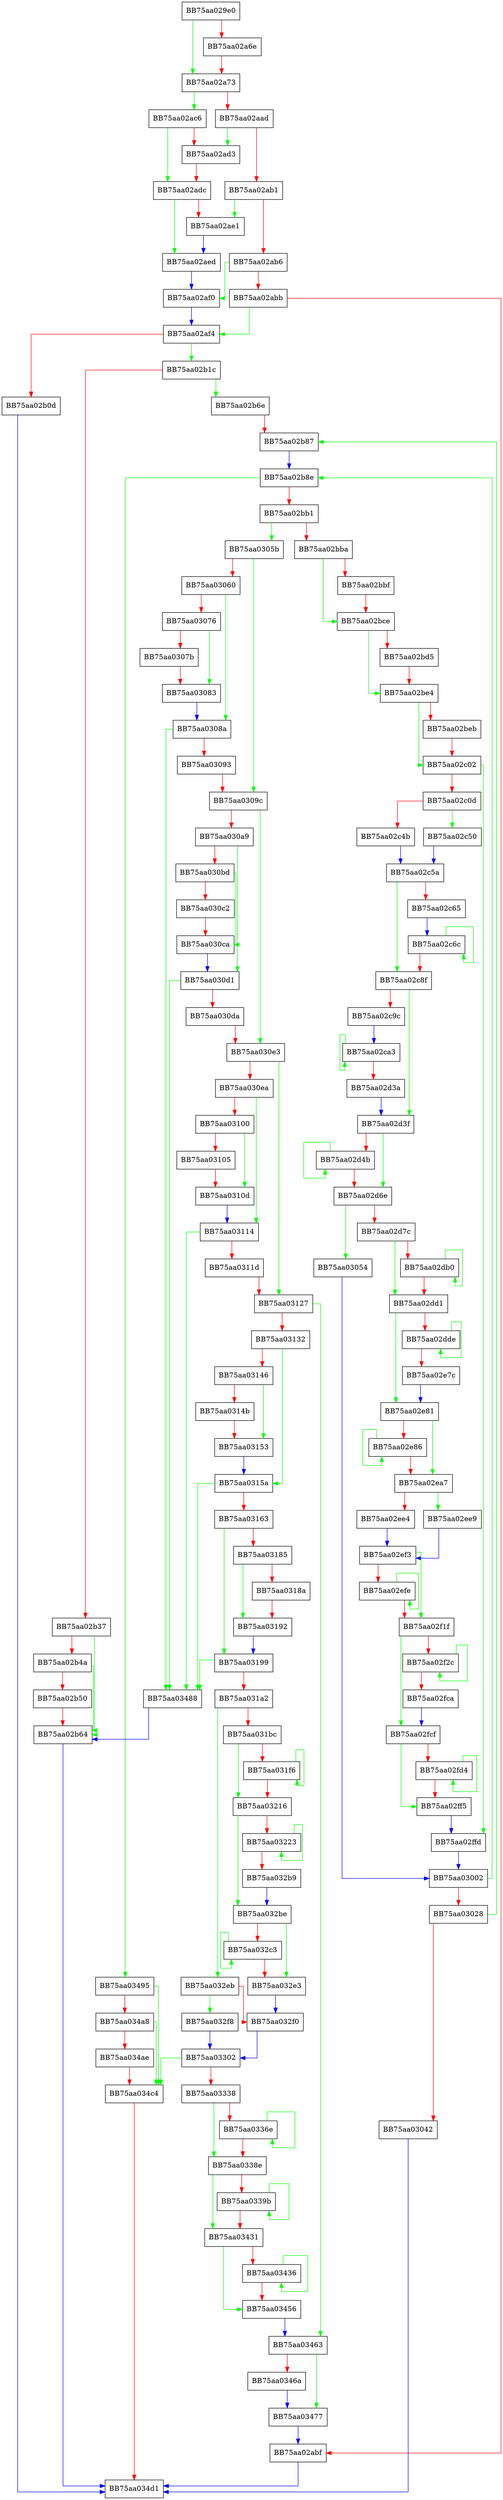 digraph Parse {
  node [shape="box"];
  graph [splines=ortho];
  BB75aa029e0 -> BB75aa02a73 [color="green"];
  BB75aa029e0 -> BB75aa02a6e [color="red"];
  BB75aa02a6e -> BB75aa02a73 [color="red"];
  BB75aa02a73 -> BB75aa02ac6 [color="green"];
  BB75aa02a73 -> BB75aa02aad [color="red"];
  BB75aa02aad -> BB75aa02ad3 [color="green"];
  BB75aa02aad -> BB75aa02ab1 [color="red"];
  BB75aa02ab1 -> BB75aa02ae1 [color="green"];
  BB75aa02ab1 -> BB75aa02ab6 [color="red"];
  BB75aa02ab6 -> BB75aa02af0 [color="green"];
  BB75aa02ab6 -> BB75aa02abb [color="red"];
  BB75aa02abb -> BB75aa02af4 [color="green"];
  BB75aa02abb -> BB75aa02abf [color="red"];
  BB75aa02abf -> BB75aa034d1 [color="blue"];
  BB75aa02ac6 -> BB75aa02adc [color="green"];
  BB75aa02ac6 -> BB75aa02ad3 [color="red"];
  BB75aa02ad3 -> BB75aa02adc [color="red"];
  BB75aa02adc -> BB75aa02aed [color="green"];
  BB75aa02adc -> BB75aa02ae1 [color="red"];
  BB75aa02ae1 -> BB75aa02aed [color="blue"];
  BB75aa02aed -> BB75aa02af0 [color="blue"];
  BB75aa02af0 -> BB75aa02af4 [color="blue"];
  BB75aa02af4 -> BB75aa02b1c [color="green"];
  BB75aa02af4 -> BB75aa02b0d [color="red"];
  BB75aa02b0d -> BB75aa034d1 [color="blue"];
  BB75aa02b1c -> BB75aa02b6e [color="green"];
  BB75aa02b1c -> BB75aa02b37 [color="red"];
  BB75aa02b37 -> BB75aa02b64 [color="green"];
  BB75aa02b37 -> BB75aa02b4a [color="red"];
  BB75aa02b4a -> BB75aa02b64 [color="green"];
  BB75aa02b4a -> BB75aa02b50 [color="red"];
  BB75aa02b50 -> BB75aa02b64 [color="red"];
  BB75aa02b64 -> BB75aa034d1 [color="blue"];
  BB75aa02b6e -> BB75aa02b87 [color="red"];
  BB75aa02b87 -> BB75aa02b8e [color="blue"];
  BB75aa02b8e -> BB75aa03495 [color="green"];
  BB75aa02b8e -> BB75aa02bb1 [color="red"];
  BB75aa02bb1 -> BB75aa0305b [color="green"];
  BB75aa02bb1 -> BB75aa02bba [color="red"];
  BB75aa02bba -> BB75aa02bce [color="green"];
  BB75aa02bba -> BB75aa02bbf [color="red"];
  BB75aa02bbf -> BB75aa02bce [color="red"];
  BB75aa02bce -> BB75aa02be4 [color="green"];
  BB75aa02bce -> BB75aa02bd5 [color="red"];
  BB75aa02bd5 -> BB75aa02be4 [color="red"];
  BB75aa02be4 -> BB75aa02c02 [color="green"];
  BB75aa02be4 -> BB75aa02beb [color="red"];
  BB75aa02beb -> BB75aa02c02 [color="red"];
  BB75aa02c02 -> BB75aa02ffd [color="green"];
  BB75aa02c02 -> BB75aa02c0d [color="red"];
  BB75aa02c0d -> BB75aa02c50 [color="green"];
  BB75aa02c0d -> BB75aa02c4b [color="red"];
  BB75aa02c4b -> BB75aa02c5a [color="blue"];
  BB75aa02c50 -> BB75aa02c5a [color="blue"];
  BB75aa02c5a -> BB75aa02c8f [color="green"];
  BB75aa02c5a -> BB75aa02c65 [color="red"];
  BB75aa02c65 -> BB75aa02c6c [color="blue"];
  BB75aa02c6c -> BB75aa02c6c [color="green"];
  BB75aa02c6c -> BB75aa02c8f [color="red"];
  BB75aa02c8f -> BB75aa02d3f [color="green"];
  BB75aa02c8f -> BB75aa02c9c [color="red"];
  BB75aa02c9c -> BB75aa02ca3 [color="blue"];
  BB75aa02ca3 -> BB75aa02ca3 [color="green"];
  BB75aa02ca3 -> BB75aa02d3a [color="red"];
  BB75aa02d3a -> BB75aa02d3f [color="blue"];
  BB75aa02d3f -> BB75aa02d6e [color="green"];
  BB75aa02d3f -> BB75aa02d4b [color="red"];
  BB75aa02d4b -> BB75aa02d4b [color="green"];
  BB75aa02d4b -> BB75aa02d6e [color="red"];
  BB75aa02d6e -> BB75aa03054 [color="green"];
  BB75aa02d6e -> BB75aa02d7c [color="red"];
  BB75aa02d7c -> BB75aa02dd1 [color="green"];
  BB75aa02d7c -> BB75aa02db0 [color="red"];
  BB75aa02db0 -> BB75aa02db0 [color="green"];
  BB75aa02db0 -> BB75aa02dd1 [color="red"];
  BB75aa02dd1 -> BB75aa02e81 [color="green"];
  BB75aa02dd1 -> BB75aa02dde [color="red"];
  BB75aa02dde -> BB75aa02dde [color="green"];
  BB75aa02dde -> BB75aa02e7c [color="red"];
  BB75aa02e7c -> BB75aa02e81 [color="blue"];
  BB75aa02e81 -> BB75aa02ea7 [color="green"];
  BB75aa02e81 -> BB75aa02e86 [color="red"];
  BB75aa02e86 -> BB75aa02e86 [color="green"];
  BB75aa02e86 -> BB75aa02ea7 [color="red"];
  BB75aa02ea7 -> BB75aa02ee9 [color="green"];
  BB75aa02ea7 -> BB75aa02ee4 [color="red"];
  BB75aa02ee4 -> BB75aa02ef3 [color="blue"];
  BB75aa02ee9 -> BB75aa02ef3 [color="blue"];
  BB75aa02ef3 -> BB75aa02f1f [color="green"];
  BB75aa02ef3 -> BB75aa02efe [color="red"];
  BB75aa02efe -> BB75aa02efe [color="green"];
  BB75aa02efe -> BB75aa02f1f [color="red"];
  BB75aa02f1f -> BB75aa02fcf [color="green"];
  BB75aa02f1f -> BB75aa02f2c [color="red"];
  BB75aa02f2c -> BB75aa02f2c [color="green"];
  BB75aa02f2c -> BB75aa02fca [color="red"];
  BB75aa02fca -> BB75aa02fcf [color="blue"];
  BB75aa02fcf -> BB75aa02ff5 [color="green"];
  BB75aa02fcf -> BB75aa02fd4 [color="red"];
  BB75aa02fd4 -> BB75aa02fd4 [color="green"];
  BB75aa02fd4 -> BB75aa02ff5 [color="red"];
  BB75aa02ff5 -> BB75aa02ffd [color="blue"];
  BB75aa02ffd -> BB75aa03002 [color="blue"];
  BB75aa03002 -> BB75aa02b8e [color="green"];
  BB75aa03002 -> BB75aa03028 [color="red"];
  BB75aa03028 -> BB75aa02b87 [color="green"];
  BB75aa03028 -> BB75aa03042 [color="red"];
  BB75aa03042 -> BB75aa034d1 [color="blue"];
  BB75aa03054 -> BB75aa03002 [color="blue"];
  BB75aa0305b -> BB75aa0309c [color="green"];
  BB75aa0305b -> BB75aa03060 [color="red"];
  BB75aa03060 -> BB75aa0308a [color="green"];
  BB75aa03060 -> BB75aa03076 [color="red"];
  BB75aa03076 -> BB75aa03083 [color="green"];
  BB75aa03076 -> BB75aa0307b [color="red"];
  BB75aa0307b -> BB75aa03083 [color="red"];
  BB75aa03083 -> BB75aa0308a [color="blue"];
  BB75aa0308a -> BB75aa03488 [color="green"];
  BB75aa0308a -> BB75aa03093 [color="red"];
  BB75aa03093 -> BB75aa0309c [color="red"];
  BB75aa0309c -> BB75aa030e3 [color="green"];
  BB75aa0309c -> BB75aa030a9 [color="red"];
  BB75aa030a9 -> BB75aa030d1 [color="green"];
  BB75aa030a9 -> BB75aa030bd [color="red"];
  BB75aa030bd -> BB75aa030ca [color="green"];
  BB75aa030bd -> BB75aa030c2 [color="red"];
  BB75aa030c2 -> BB75aa030ca [color="red"];
  BB75aa030ca -> BB75aa030d1 [color="blue"];
  BB75aa030d1 -> BB75aa03488 [color="green"];
  BB75aa030d1 -> BB75aa030da [color="red"];
  BB75aa030da -> BB75aa030e3 [color="red"];
  BB75aa030e3 -> BB75aa03127 [color="green"];
  BB75aa030e3 -> BB75aa030ea [color="red"];
  BB75aa030ea -> BB75aa03114 [color="green"];
  BB75aa030ea -> BB75aa03100 [color="red"];
  BB75aa03100 -> BB75aa0310d [color="green"];
  BB75aa03100 -> BB75aa03105 [color="red"];
  BB75aa03105 -> BB75aa0310d [color="red"];
  BB75aa0310d -> BB75aa03114 [color="blue"];
  BB75aa03114 -> BB75aa03488 [color="green"];
  BB75aa03114 -> BB75aa0311d [color="red"];
  BB75aa0311d -> BB75aa03127 [color="red"];
  BB75aa03127 -> BB75aa03463 [color="green"];
  BB75aa03127 -> BB75aa03132 [color="red"];
  BB75aa03132 -> BB75aa0315a [color="green"];
  BB75aa03132 -> BB75aa03146 [color="red"];
  BB75aa03146 -> BB75aa03153 [color="green"];
  BB75aa03146 -> BB75aa0314b [color="red"];
  BB75aa0314b -> BB75aa03153 [color="red"];
  BB75aa03153 -> BB75aa0315a [color="blue"];
  BB75aa0315a -> BB75aa03488 [color="green"];
  BB75aa0315a -> BB75aa03163 [color="red"];
  BB75aa03163 -> BB75aa03199 [color="green"];
  BB75aa03163 -> BB75aa03185 [color="red"];
  BB75aa03185 -> BB75aa03192 [color="green"];
  BB75aa03185 -> BB75aa0318a [color="red"];
  BB75aa0318a -> BB75aa03192 [color="red"];
  BB75aa03192 -> BB75aa03199 [color="blue"];
  BB75aa03199 -> BB75aa03488 [color="green"];
  BB75aa03199 -> BB75aa031a2 [color="red"];
  BB75aa031a2 -> BB75aa032eb [color="green"];
  BB75aa031a2 -> BB75aa031bc [color="red"];
  BB75aa031bc -> BB75aa03216 [color="green"];
  BB75aa031bc -> BB75aa031f6 [color="red"];
  BB75aa031f6 -> BB75aa031f6 [color="green"];
  BB75aa031f6 -> BB75aa03216 [color="red"];
  BB75aa03216 -> BB75aa032be [color="green"];
  BB75aa03216 -> BB75aa03223 [color="red"];
  BB75aa03223 -> BB75aa03223 [color="green"];
  BB75aa03223 -> BB75aa032b9 [color="red"];
  BB75aa032b9 -> BB75aa032be [color="blue"];
  BB75aa032be -> BB75aa032e3 [color="green"];
  BB75aa032be -> BB75aa032c3 [color="red"];
  BB75aa032c3 -> BB75aa032c3 [color="green"];
  BB75aa032c3 -> BB75aa032e3 [color="red"];
  BB75aa032e3 -> BB75aa032f0 [color="blue"];
  BB75aa032eb -> BB75aa032f8 [color="green"];
  BB75aa032eb -> BB75aa032f0 [color="red"];
  BB75aa032f0 -> BB75aa03302 [color="blue"];
  BB75aa032f8 -> BB75aa03302 [color="blue"];
  BB75aa03302 -> BB75aa034c4 [color="green"];
  BB75aa03302 -> BB75aa03338 [color="red"];
  BB75aa03338 -> BB75aa0338e [color="green"];
  BB75aa03338 -> BB75aa0336e [color="red"];
  BB75aa0336e -> BB75aa0336e [color="green"];
  BB75aa0336e -> BB75aa0338e [color="red"];
  BB75aa0338e -> BB75aa03431 [color="green"];
  BB75aa0338e -> BB75aa0339b [color="red"];
  BB75aa0339b -> BB75aa0339b [color="green"];
  BB75aa0339b -> BB75aa03431 [color="red"];
  BB75aa03431 -> BB75aa03456 [color="green"];
  BB75aa03431 -> BB75aa03436 [color="red"];
  BB75aa03436 -> BB75aa03436 [color="green"];
  BB75aa03436 -> BB75aa03456 [color="red"];
  BB75aa03456 -> BB75aa03463 [color="blue"];
  BB75aa03463 -> BB75aa03477 [color="green"];
  BB75aa03463 -> BB75aa0346a [color="red"];
  BB75aa0346a -> BB75aa03477 [color="blue"];
  BB75aa03477 -> BB75aa02abf [color="blue"];
  BB75aa03488 -> BB75aa02b64 [color="blue"];
  BB75aa03495 -> BB75aa034c4 [color="green"];
  BB75aa03495 -> BB75aa034a8 [color="red"];
  BB75aa034a8 -> BB75aa034c4 [color="green"];
  BB75aa034a8 -> BB75aa034ae [color="red"];
  BB75aa034ae -> BB75aa034c4 [color="red"];
  BB75aa034c4 -> BB75aa034d1 [color="red"];
}